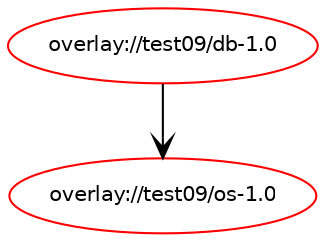 digraph prolog {

newrank=true;
concentrate=true;
compound=true;
graph [rankdir=TD];#, ranksep=2.5, nodesep=0.2];
edge  [arrowhead=vee];
node  [fontname=Helvetica,fontsize=10];

"overlay://test09/db-1.0" [color=red, href="../test09/db-1.0-depend.svg"];
"overlay://test09/db-1.0" -> "overlay://test09/os-1.0"
"overlay://test09/os-1.0" [color=red, href="../test09/os-1.0-depend.svg"];
}
